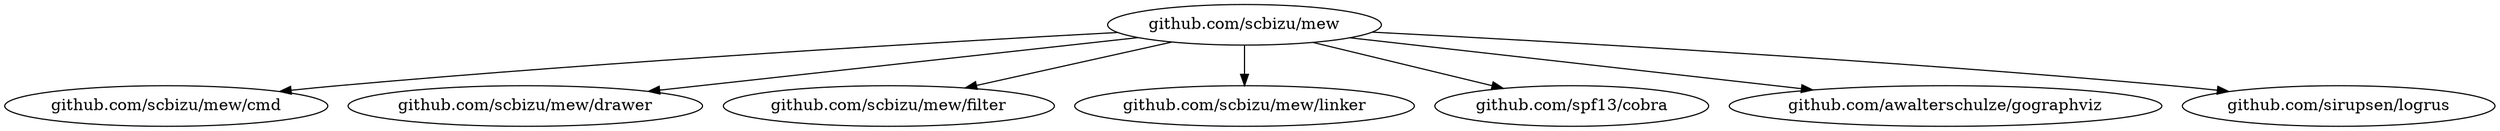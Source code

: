 digraph G {
	"github.com/scbizu/mew"->"github.com/scbizu/mew/cmd";
	"github.com/scbizu/mew"->"github.com/scbizu/mew/drawer";
	"github.com/scbizu/mew"->"github.com/scbizu/mew/filter";
	"github.com/scbizu/mew"->"github.com/scbizu/mew/linker";
	"github.com/scbizu/mew"->"github.com/spf13/cobra";
	"github.com/scbizu/mew"->"github.com/awalterschulze/gographviz";
	"github.com/scbizu/mew"->"github.com/sirupsen/logrus";
	"github.com/awalterschulze/gographviz";
	"github.com/scbizu/mew";
	"github.com/scbizu/mew/cmd";
	"github.com/scbizu/mew/drawer";
	"github.com/scbizu/mew/filter";
	"github.com/scbizu/mew/linker";
	"github.com/sirupsen/logrus";
	"github.com/spf13/cobra";

}
